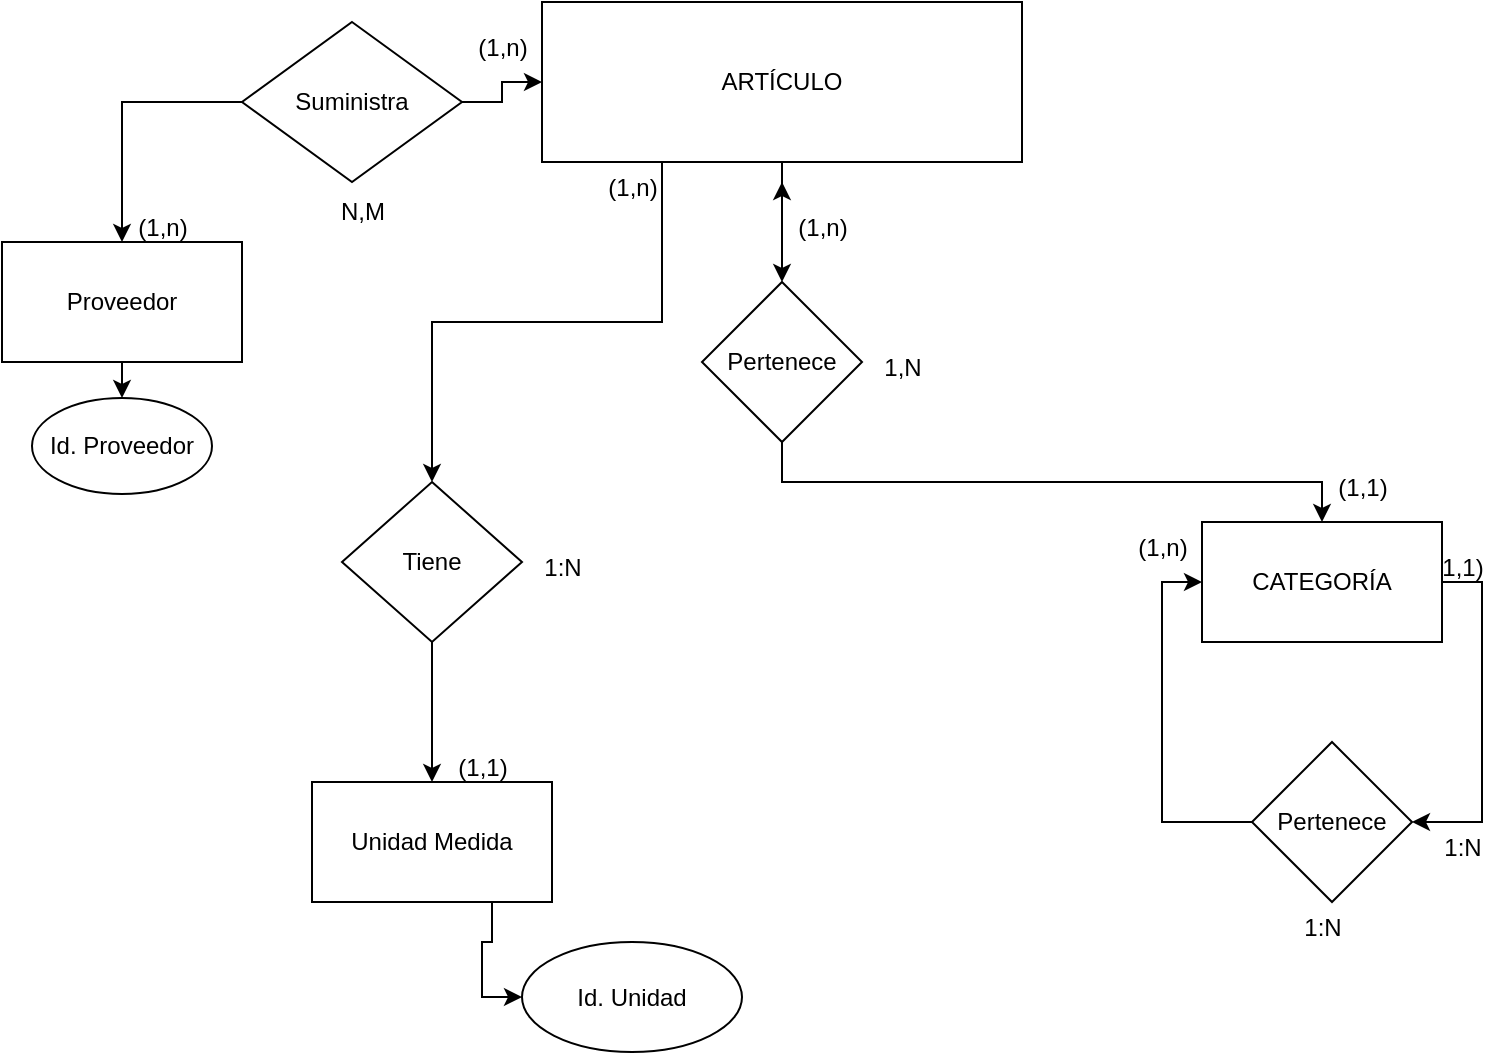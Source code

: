 <mxfile version="22.0.2" type="device">
  <diagram name="Página-1" id="OgZTKG7GqCNFJN0Wz2EZ">
    <mxGraphModel dx="1434" dy="836" grid="1" gridSize="10" guides="1" tooltips="1" connect="1" arrows="1" fold="1" page="1" pageScale="1" pageWidth="827" pageHeight="1169" math="0" shadow="0">
      <root>
        <mxCell id="0" />
        <mxCell id="1" parent="0" />
        <mxCell id="UV5gHILJuA1WS7DyUU7J-10" style="edgeStyle=orthogonalEdgeStyle;rounded=0;orthogonalLoop=1;jettySize=auto;html=1;exitX=0.5;exitY=1;exitDx=0;exitDy=0;" edge="1" parent="1" source="UV5gHILJuA1WS7DyUU7J-17" target="UV5gHILJuA1WS7DyUU7J-5">
          <mxGeometry relative="1" as="geometry" />
        </mxCell>
        <mxCell id="UV5gHILJuA1WS7DyUU7J-16" style="edgeStyle=orthogonalEdgeStyle;rounded=0;orthogonalLoop=1;jettySize=auto;html=1;" edge="1" parent="1" source="UV5gHILJuA1WS7DyUU7J-1">
          <mxGeometry relative="1" as="geometry">
            <mxPoint x="400" y="170" as="targetPoint" />
          </mxGeometry>
        </mxCell>
        <mxCell id="UV5gHILJuA1WS7DyUU7J-30" style="edgeStyle=orthogonalEdgeStyle;rounded=0;orthogonalLoop=1;jettySize=auto;html=1;exitX=0.25;exitY=1;exitDx=0;exitDy=0;entryX=0.5;entryY=0;entryDx=0;entryDy=0;" edge="1" parent="1" source="UV5gHILJuA1WS7DyUU7J-1" target="UV5gHILJuA1WS7DyUU7J-29">
          <mxGeometry relative="1" as="geometry" />
        </mxCell>
        <mxCell id="UV5gHILJuA1WS7DyUU7J-1" value="ARTÍCULO" style="rounded=0;whiteSpace=wrap;html=1;" vertex="1" parent="1">
          <mxGeometry x="280" y="80" width="240" height="80" as="geometry" />
        </mxCell>
        <mxCell id="UV5gHILJuA1WS7DyUU7J-23" style="edgeStyle=orthogonalEdgeStyle;rounded=0;orthogonalLoop=1;jettySize=auto;html=1;exitX=1;exitY=0.5;exitDx=0;exitDy=0;entryX=1;entryY=0.5;entryDx=0;entryDy=0;" edge="1" parent="1" source="UV5gHILJuA1WS7DyUU7J-5" target="UV5gHILJuA1WS7DyUU7J-22">
          <mxGeometry relative="1" as="geometry" />
        </mxCell>
        <mxCell id="UV5gHILJuA1WS7DyUU7J-5" value="CATEGORÍA" style="rounded=0;whiteSpace=wrap;html=1;" vertex="1" parent="1">
          <mxGeometry x="610" y="340" width="120" height="60" as="geometry" />
        </mxCell>
        <mxCell id="UV5gHILJuA1WS7DyUU7J-18" value="" style="edgeStyle=orthogonalEdgeStyle;rounded=0;orthogonalLoop=1;jettySize=auto;html=1;exitX=0.5;exitY=1;exitDx=0;exitDy=0;" edge="1" parent="1" source="UV5gHILJuA1WS7DyUU7J-1" target="UV5gHILJuA1WS7DyUU7J-17">
          <mxGeometry relative="1" as="geometry">
            <mxPoint x="400" y="160" as="sourcePoint" />
            <mxPoint x="594" y="500" as="targetPoint" />
          </mxGeometry>
        </mxCell>
        <mxCell id="UV5gHILJuA1WS7DyUU7J-17" value="Pertenece" style="rhombus;whiteSpace=wrap;html=1;" vertex="1" parent="1">
          <mxGeometry x="360" y="220" width="80" height="80" as="geometry" />
        </mxCell>
        <mxCell id="UV5gHILJuA1WS7DyUU7J-19" value="(1,n)" style="text;html=1;align=center;verticalAlign=middle;resizable=0;points=[];autosize=1;strokeColor=none;fillColor=none;" vertex="1" parent="1">
          <mxGeometry x="395" y="178" width="50" height="30" as="geometry" />
        </mxCell>
        <mxCell id="UV5gHILJuA1WS7DyUU7J-20" value="1,N" style="text;html=1;align=center;verticalAlign=middle;resizable=0;points=[];autosize=1;strokeColor=none;fillColor=none;" vertex="1" parent="1">
          <mxGeometry x="440" y="248" width="40" height="30" as="geometry" />
        </mxCell>
        <mxCell id="UV5gHILJuA1WS7DyUU7J-21" value="(1,1)" style="text;html=1;align=center;verticalAlign=middle;resizable=0;points=[];autosize=1;strokeColor=none;fillColor=none;" vertex="1" parent="1">
          <mxGeometry x="665" y="308" width="50" height="30" as="geometry" />
        </mxCell>
        <mxCell id="UV5gHILJuA1WS7DyUU7J-24" style="edgeStyle=orthogonalEdgeStyle;rounded=0;orthogonalLoop=1;jettySize=auto;html=1;exitX=0;exitY=0.5;exitDx=0;exitDy=0;entryX=0;entryY=0.5;entryDx=0;entryDy=0;" edge="1" parent="1" source="UV5gHILJuA1WS7DyUU7J-22" target="UV5gHILJuA1WS7DyUU7J-5">
          <mxGeometry relative="1" as="geometry" />
        </mxCell>
        <mxCell id="UV5gHILJuA1WS7DyUU7J-22" value="Pertenece" style="rhombus;whiteSpace=wrap;html=1;" vertex="1" parent="1">
          <mxGeometry x="635" y="450" width="80" height="80" as="geometry" />
        </mxCell>
        <mxCell id="UV5gHILJuA1WS7DyUU7J-25" value="1,1)" style="text;html=1;align=center;verticalAlign=middle;resizable=0;points=[];autosize=1;strokeColor=none;fillColor=none;" vertex="1" parent="1">
          <mxGeometry x="720" y="348" width="40" height="30" as="geometry" />
        </mxCell>
        <mxCell id="UV5gHILJuA1WS7DyUU7J-28" value="1:N" style="text;html=1;align=center;verticalAlign=middle;resizable=0;points=[];autosize=1;strokeColor=none;fillColor=none;" vertex="1" parent="1">
          <mxGeometry x="650" y="528" width="40" height="30" as="geometry" />
        </mxCell>
        <mxCell id="UV5gHILJuA1WS7DyUU7J-32" style="edgeStyle=orthogonalEdgeStyle;rounded=0;orthogonalLoop=1;jettySize=auto;html=1;exitX=0.5;exitY=1;exitDx=0;exitDy=0;entryX=0.5;entryY=0;entryDx=0;entryDy=0;" edge="1" parent="1" source="UV5gHILJuA1WS7DyUU7J-29" target="UV5gHILJuA1WS7DyUU7J-31">
          <mxGeometry relative="1" as="geometry" />
        </mxCell>
        <mxCell id="UV5gHILJuA1WS7DyUU7J-29" value="Tiene" style="rhombus;whiteSpace=wrap;html=1;" vertex="1" parent="1">
          <mxGeometry x="180" y="320" width="90" height="80" as="geometry" />
        </mxCell>
        <mxCell id="UV5gHILJuA1WS7DyUU7J-48" style="edgeStyle=orthogonalEdgeStyle;rounded=0;orthogonalLoop=1;jettySize=auto;html=1;exitX=0.75;exitY=1;exitDx=0;exitDy=0;entryX=0;entryY=0.5;entryDx=0;entryDy=0;" edge="1" parent="1" source="UV5gHILJuA1WS7DyUU7J-31" target="UV5gHILJuA1WS7DyUU7J-47">
          <mxGeometry relative="1" as="geometry" />
        </mxCell>
        <mxCell id="UV5gHILJuA1WS7DyUU7J-31" value="Unidad Medida" style="rounded=0;whiteSpace=wrap;html=1;" vertex="1" parent="1">
          <mxGeometry x="165" y="470" width="120" height="60" as="geometry" />
        </mxCell>
        <mxCell id="UV5gHILJuA1WS7DyUU7J-33" value="(1,1)" style="text;html=1;align=center;verticalAlign=middle;resizable=0;points=[];autosize=1;strokeColor=none;fillColor=none;" vertex="1" parent="1">
          <mxGeometry x="225" y="448" width="50" height="30" as="geometry" />
        </mxCell>
        <mxCell id="UV5gHILJuA1WS7DyUU7J-34" value="1:N" style="text;html=1;align=center;verticalAlign=middle;resizable=0;points=[];autosize=1;strokeColor=none;fillColor=none;" vertex="1" parent="1">
          <mxGeometry x="270" y="348" width="40" height="30" as="geometry" />
        </mxCell>
        <mxCell id="UV5gHILJuA1WS7DyUU7J-35" value="(1,n)" style="text;html=1;align=center;verticalAlign=middle;resizable=0;points=[];autosize=1;strokeColor=none;fillColor=none;" vertex="1" parent="1">
          <mxGeometry x="300" y="158" width="50" height="30" as="geometry" />
        </mxCell>
        <mxCell id="UV5gHILJuA1WS7DyUU7J-38" style="edgeStyle=orthogonalEdgeStyle;rounded=0;orthogonalLoop=1;jettySize=auto;html=1;exitX=1;exitY=0.5;exitDx=0;exitDy=0;entryX=0;entryY=0.5;entryDx=0;entryDy=0;" edge="1" parent="1" source="UV5gHILJuA1WS7DyUU7J-36" target="UV5gHILJuA1WS7DyUU7J-1">
          <mxGeometry relative="1" as="geometry" />
        </mxCell>
        <mxCell id="UV5gHILJuA1WS7DyUU7J-39" style="edgeStyle=orthogonalEdgeStyle;rounded=0;orthogonalLoop=1;jettySize=auto;html=1;exitX=0;exitY=0.5;exitDx=0;exitDy=0;entryX=0.5;entryY=0;entryDx=0;entryDy=0;" edge="1" parent="1" source="UV5gHILJuA1WS7DyUU7J-36" target="UV5gHILJuA1WS7DyUU7J-37">
          <mxGeometry relative="1" as="geometry" />
        </mxCell>
        <mxCell id="UV5gHILJuA1WS7DyUU7J-36" value="Suministra" style="rhombus;whiteSpace=wrap;html=1;" vertex="1" parent="1">
          <mxGeometry x="130" y="90" width="110" height="80" as="geometry" />
        </mxCell>
        <mxCell id="UV5gHILJuA1WS7DyUU7J-44" style="edgeStyle=orthogonalEdgeStyle;rounded=0;orthogonalLoop=1;jettySize=auto;html=1;exitX=0.5;exitY=1;exitDx=0;exitDy=0;entryX=0.5;entryY=0;entryDx=0;entryDy=0;" edge="1" parent="1" source="UV5gHILJuA1WS7DyUU7J-37" target="UV5gHILJuA1WS7DyUU7J-43">
          <mxGeometry relative="1" as="geometry" />
        </mxCell>
        <mxCell id="UV5gHILJuA1WS7DyUU7J-37" value="Proveedor" style="rounded=0;whiteSpace=wrap;html=1;" vertex="1" parent="1">
          <mxGeometry x="10" y="200" width="120" height="60" as="geometry" />
        </mxCell>
        <mxCell id="UV5gHILJuA1WS7DyUU7J-40" value="(1,n)" style="text;html=1;align=center;verticalAlign=middle;resizable=0;points=[];autosize=1;strokeColor=none;fillColor=none;" vertex="1" parent="1">
          <mxGeometry x="235" y="88" width="50" height="30" as="geometry" />
        </mxCell>
        <mxCell id="UV5gHILJuA1WS7DyUU7J-41" value="N,M" style="text;html=1;align=center;verticalAlign=middle;resizable=0;points=[];autosize=1;strokeColor=none;fillColor=none;" vertex="1" parent="1">
          <mxGeometry x="165" y="170" width="50" height="30" as="geometry" />
        </mxCell>
        <mxCell id="UV5gHILJuA1WS7DyUU7J-42" value="(1,n)" style="text;html=1;align=center;verticalAlign=middle;resizable=0;points=[];autosize=1;strokeColor=none;fillColor=none;" vertex="1" parent="1">
          <mxGeometry x="65" y="178" width="50" height="30" as="geometry" />
        </mxCell>
        <mxCell id="UV5gHILJuA1WS7DyUU7J-43" value="Id. Proveedor" style="ellipse;whiteSpace=wrap;html=1;" vertex="1" parent="1">
          <mxGeometry x="25" y="278" width="90" height="48" as="geometry" />
        </mxCell>
        <mxCell id="UV5gHILJuA1WS7DyUU7J-45" value="1:N" style="text;html=1;align=center;verticalAlign=middle;resizable=0;points=[];autosize=1;strokeColor=none;fillColor=none;" vertex="1" parent="1">
          <mxGeometry x="720" y="488" width="40" height="30" as="geometry" />
        </mxCell>
        <mxCell id="UV5gHILJuA1WS7DyUU7J-46" value="(1,n)" style="text;html=1;align=center;verticalAlign=middle;resizable=0;points=[];autosize=1;strokeColor=none;fillColor=none;" vertex="1" parent="1">
          <mxGeometry x="565" y="338" width="50" height="30" as="geometry" />
        </mxCell>
        <mxCell id="UV5gHILJuA1WS7DyUU7J-47" value="Id. Unidad" style="ellipse;whiteSpace=wrap;html=1;" vertex="1" parent="1">
          <mxGeometry x="270" y="550" width="110" height="55" as="geometry" />
        </mxCell>
      </root>
    </mxGraphModel>
  </diagram>
</mxfile>
